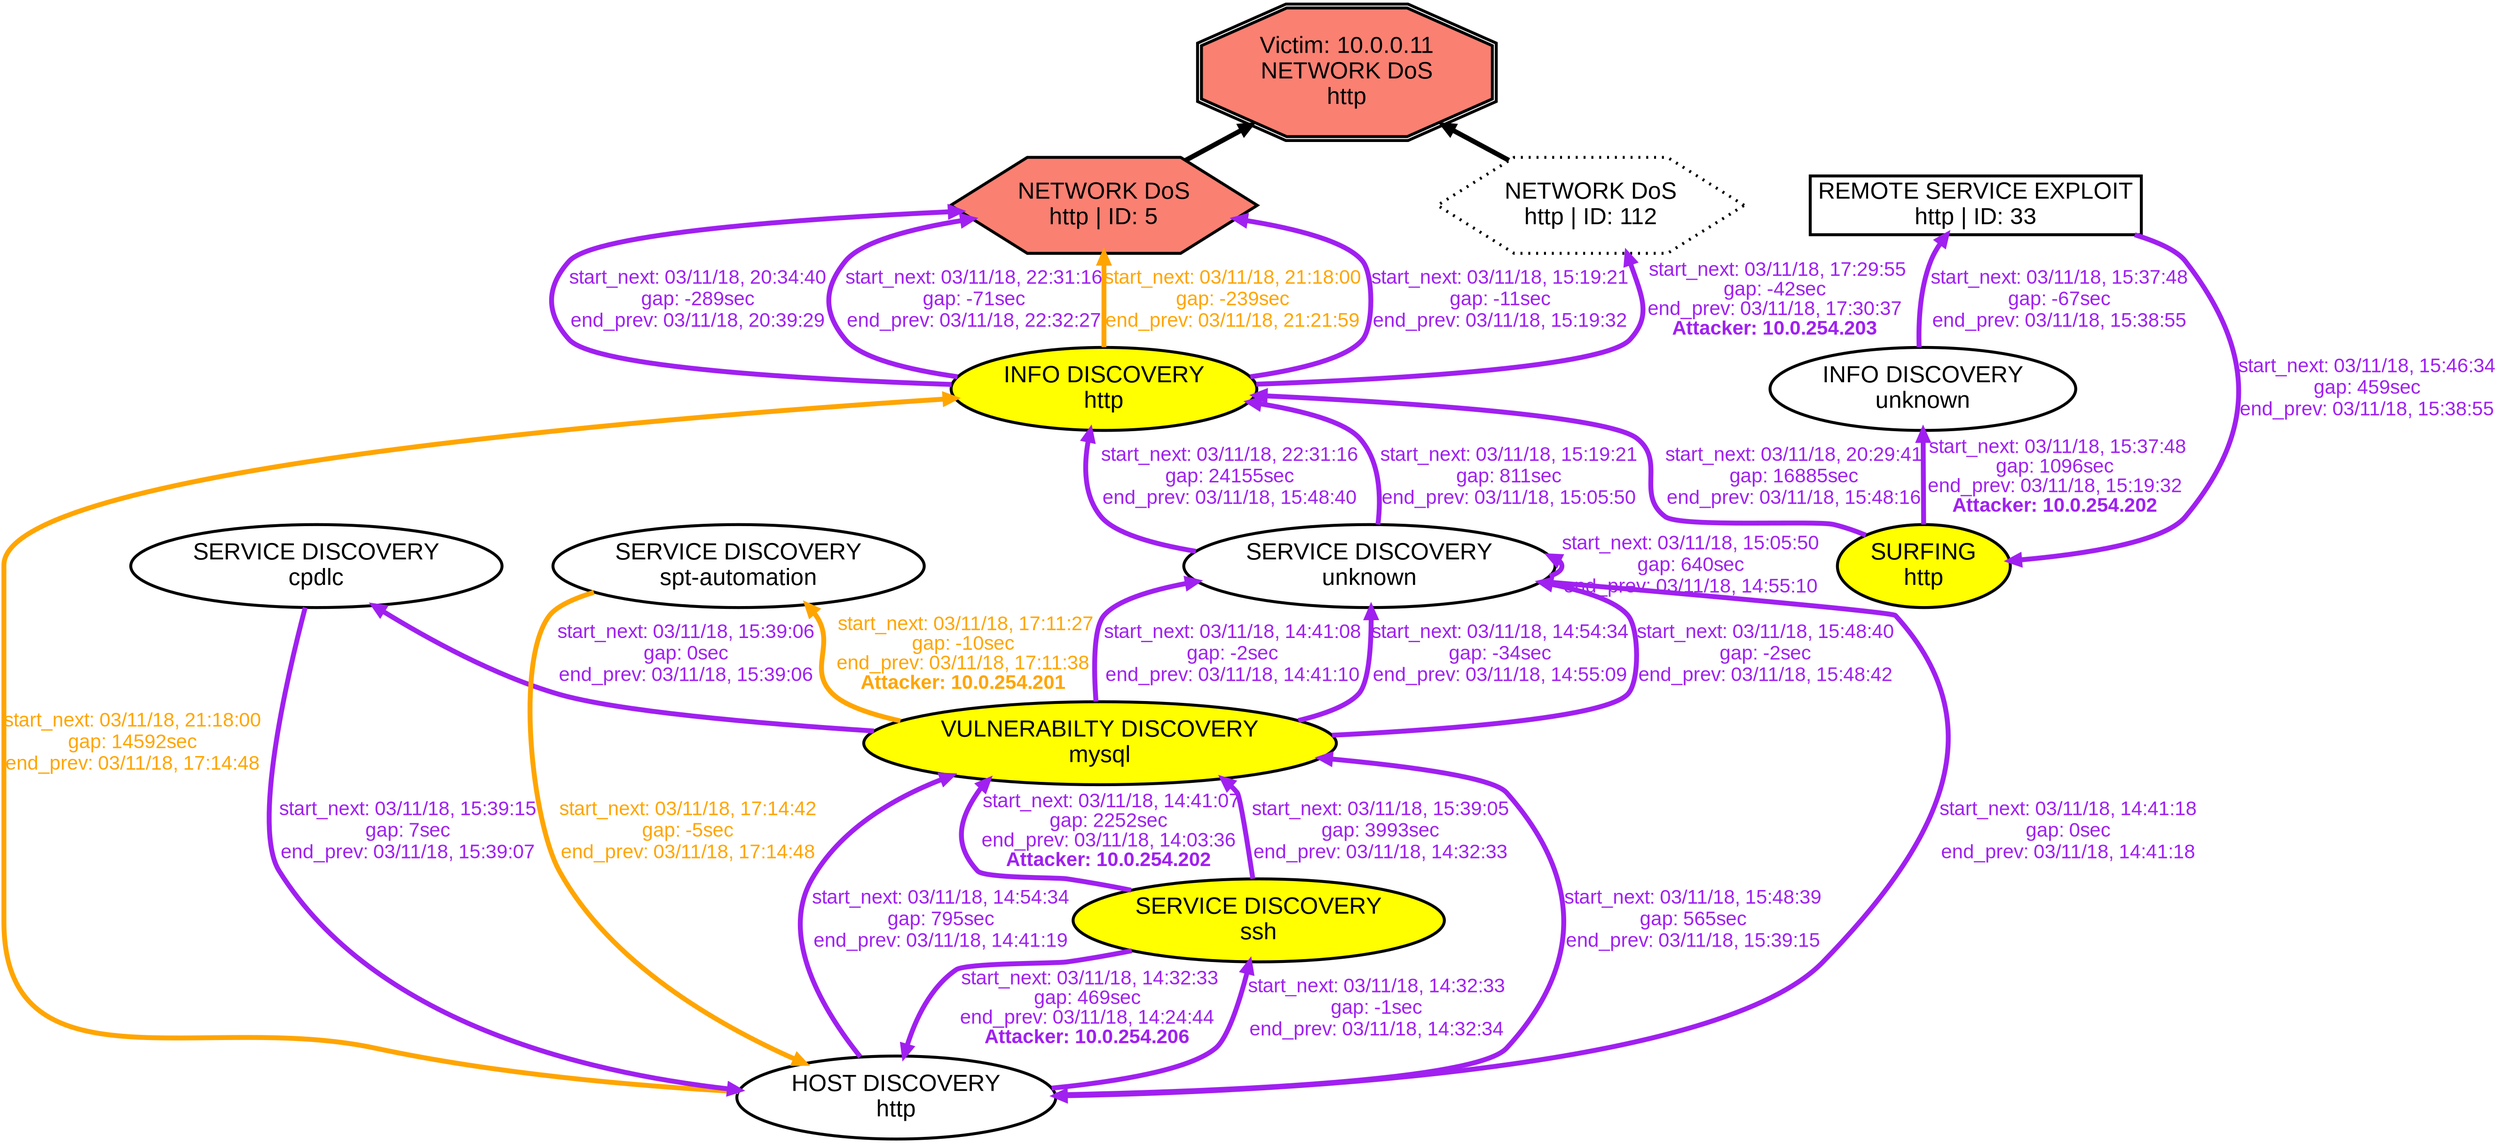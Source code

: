 digraph NETWORKDOShttp {
rankdir="BT"; 
 graph [ nodesep="0.1", ranksep="0.02"] 
 node [ fontname=Arial, fontsize=24,penwidth=3]; 
 edge [ fontname=Arial, fontsize=20,penwidth=5 ];
"Victim: 10.0.0.11
NETWORK DoS
http" [shape=doubleoctagon, style=filled, fillcolor=salmon];
{ rank = max; "Victim: 10.0.0.11
NETWORK DoS
http"}
"NETWORK DoS
http | ID: 112" -> "Victim: 10.0.0.11
NETWORK DoS
http"
"NETWORK DoS
http | ID: 112" [style="filled,dotted", fillcolor= salmon]
"NETWORK DoS
http | ID: 5" -> "Victim: 10.0.0.11
NETWORK DoS
http"
"NETWORK DoS
http | ID: 5" [style=filled, fillcolor= salmon]
{ rank=same; "NETWORK DoS
http | ID: 112" "NETWORK DoS
http | ID: 5"}
"VULNERABILTY DISCOVERY
mysql" [style=filled, fillcolor= yellow]
"VULNERABILTY DISCOVERY
mysql" -> "SERVICE DISCOVERY
spt-automation" [ color=orange] [label=<<font color="orange"> start_next: 03/11/18, 17:11:27<br/>gap: -10sec<br/>end_prev: 03/11/18, 17:11:38</font><br/><font color="orange"><b>Attacker: 10.0.254.201</b></font>>]
"SERVICE DISCOVERY
spt-automation" -> "HOST DISCOVERY
http" [ label="start_next: 03/11/18, 17:14:42
gap: -5sec
end_prev: 03/11/18, 17:14:48"][ fontcolor="orange" color=orange]
"HOST DISCOVERY
http" -> "INFO DISCOVERY
http" [ label="start_next: 03/11/18, 21:18:00
gap: 14592sec
end_prev: 03/11/18, 17:14:48"][ fontcolor="orange" color=orange]
"INFO DISCOVERY
http" -> "NETWORK DoS
http | ID: 5" [ label="start_next: 03/11/18, 21:18:00
gap: -239sec
end_prev: 03/11/18, 21:21:59"][ fontcolor="orange" color=orange]
"SERVICE DISCOVERY
ssh" [style=filled, fillcolor= yellow]
"SERVICE DISCOVERY
ssh" -> "VULNERABILTY DISCOVERY
mysql" [ color=purple] [label=<<font color="purple"> start_next: 03/11/18, 14:41:07<br/>gap: 2252sec<br/>end_prev: 03/11/18, 14:03:36</font><br/><font color="purple"><b>Attacker: 10.0.254.202</b></font>>]
"VULNERABILTY DISCOVERY
mysql" -> "SERVICE DISCOVERY
unknown" [ label="start_next: 03/11/18, 14:41:08
gap: -2sec
end_prev: 03/11/18, 14:41:10"][ fontcolor="purple" color=purple]
"SERVICE DISCOVERY
unknown" -> "HOST DISCOVERY
http" [ label="start_next: 03/11/18, 14:41:18
gap: 0sec
end_prev: 03/11/18, 14:41:18"][ fontcolor="purple" color=purple]
"HOST DISCOVERY
http" -> "VULNERABILTY DISCOVERY
mysql" [ label="start_next: 03/11/18, 14:54:34
gap: 795sec
end_prev: 03/11/18, 14:41:19"][ fontcolor="purple" color=purple]
"VULNERABILTY DISCOVERY
mysql" -> "SERVICE DISCOVERY
unknown" [ label="start_next: 03/11/18, 14:54:34
gap: -34sec
end_prev: 03/11/18, 14:55:09"][ fontcolor="purple" color=purple]
"SERVICE DISCOVERY
unknown" -> "SERVICE DISCOVERY
unknown" [ label="start_next: 03/11/18, 15:05:50
gap: 640sec
end_prev: 03/11/18, 14:55:10"][ fontcolor="purple" color=purple]
"SERVICE DISCOVERY
unknown" -> "INFO DISCOVERY
http" [ label="start_next: 03/11/18, 15:19:21
gap: 811sec
end_prev: 03/11/18, 15:05:50"][ fontcolor="purple" color=purple]
"INFO DISCOVERY
http" -> "NETWORK DoS
http | ID: 5" [ label="start_next: 03/11/18, 15:19:21
gap: -11sec
end_prev: 03/11/18, 15:19:32"][ fontcolor="purple" color=purple]
"SURFING
http" [style=filled, fillcolor= yellow]
"SURFING
http" -> "INFO DISCOVERY
unknown" [ color=purple] [label=<<font color="purple"> start_next: 03/11/18, 15:37:48<br/>gap: 1096sec<br/>end_prev: 03/11/18, 15:19:32</font><br/><font color="purple"><b>Attacker: 10.0.254.202</b></font>>]
"INFO DISCOVERY
unknown" -> "REMOTE SERVICE EXPLOIT
http | ID: 33" [ label="start_next: 03/11/18, 15:37:48
gap: -67sec
end_prev: 03/11/18, 15:38:55"][ fontcolor="purple" color=purple]
"REMOTE SERVICE EXPLOIT
http | ID: 33" -> "SURFING
http" [ label="start_next: 03/11/18, 15:46:34
gap: 459sec
end_prev: 03/11/18, 15:38:55"][ fontcolor="purple" color=purple]
"SURFING
http" -> "INFO DISCOVERY
http" [ label="start_next: 03/11/18, 20:29:41
gap: 16885sec
end_prev: 03/11/18, 15:48:16"][ fontcolor="purple" color=purple]
"INFO DISCOVERY
http" -> "NETWORK DoS
http | ID: 5" [ label="start_next: 03/11/18, 20:34:40
gap: -289sec
end_prev: 03/11/18, 20:39:29"][ fontcolor="purple" color=purple]
"SERVICE DISCOVERY
ssh" [style=filled, fillcolor= yellow]
"SERVICE DISCOVERY
ssh" -> "HOST DISCOVERY
http" [ color=purple] [label=<<font color="purple"> start_next: 03/11/18, 14:32:33<br/>gap: 469sec<br/>end_prev: 03/11/18, 14:24:44</font><br/><font color="purple"><b>Attacker: 10.0.254.206</b></font>>]
"HOST DISCOVERY
http" -> "SERVICE DISCOVERY
ssh" [ label="start_next: 03/11/18, 14:32:33
gap: -1sec
end_prev: 03/11/18, 14:32:34"][ fontcolor="purple" color=purple]
"SERVICE DISCOVERY
ssh" -> "VULNERABILTY DISCOVERY
mysql" [ label="start_next: 03/11/18, 15:39:05
gap: 3993sec
end_prev: 03/11/18, 14:32:33"][ fontcolor="purple" color=purple]
"VULNERABILTY DISCOVERY
mysql" -> "SERVICE DISCOVERY
cpdlc" [ label="start_next: 03/11/18, 15:39:06
gap: 0sec
end_prev: 03/11/18, 15:39:06"][ fontcolor="purple" color=purple]
"SERVICE DISCOVERY
cpdlc" -> "HOST DISCOVERY
http" [ label="start_next: 03/11/18, 15:39:15
gap: 7sec
end_prev: 03/11/18, 15:39:07"][ fontcolor="purple" color=purple]
"HOST DISCOVERY
http" -> "VULNERABILTY DISCOVERY
mysql" [ label="start_next: 03/11/18, 15:48:39
gap: 565sec
end_prev: 03/11/18, 15:39:15"][ fontcolor="purple" color=purple]
"VULNERABILTY DISCOVERY
mysql" -> "SERVICE DISCOVERY
unknown" [ label="start_next: 03/11/18, 15:48:40
gap: -2sec
end_prev: 03/11/18, 15:48:42"][ fontcolor="purple" color=purple]
"SERVICE DISCOVERY
unknown" -> "INFO DISCOVERY
http" [ label="start_next: 03/11/18, 22:31:16
gap: 24155sec
end_prev: 03/11/18, 15:48:40"][ fontcolor="purple" color=purple]
"INFO DISCOVERY
http" -> "NETWORK DoS
http | ID: 5" [ label="start_next: 03/11/18, 22:31:16
gap: -71sec
end_prev: 03/11/18, 22:32:27"][ fontcolor="purple" color=purple]
"INFO DISCOVERY
http" [style=filled, fillcolor= yellow]
"INFO DISCOVERY
http" -> "NETWORK DoS
http | ID: 112" [ color=purple] [label=<<font color="purple"> start_next: 03/11/18, 17:29:55<br/>gap: -42sec<br/>end_prev: 03/11/18, 17:30:37</font><br/><font color="purple"><b>Attacker: 10.0.254.203</b></font>>]
"VULNERABILTY DISCOVERY
mysql" [shape=oval]
"VULNERABILTY DISCOVERY
mysql" [tooltip="ET SCAN Suspicious inbound to mySQL port 3306
ET SCAN Suspicious inbound to MSSQL port 1433
ET SCAN Suspicious inbound to PostgreSQL port 5432
ET SCAN Suspicious inbound to Oracle SQL port 1521
ET SCAN Suspicious inbound to mSQL port 4333"]
"SERVICE DISCOVERY
spt-automation" [shape=oval]
"SERVICE DISCOVERY
spt-automation" [tooltip="ET SCAN Potential VNC Scan 5800-5820
ET SCAN Potential SSH Scan
ET SCAN Potential VNC Scan 5900-5920"]
"HOST DISCOVERY
http" [shape=oval]
"HOST DISCOVERY
http" [tooltip="ET SCAN Nmap Scripting Engine User-Agent Detected (Nmap Scripting Engine)
ET SCAN Possible Nmap User-Agent Observed"]
"INFO DISCOVERY
http" [shape=oval]
"INFO DISCOVERY
http" [tooltip="GPL WEB_SERVER viewcode access
GPL WEB_SERVER .htaccess access
GPL WEB_SERVER writeto.cnf access
GPL WEB_SERVER iisadmin access
ET WEB_SERVER PHP Easteregg Information-Disclosure (funny-logo)
ET POLICY Http Client Body contains passwd= in cleartext
ET WEB_SPECIFIC_APPS Request to Wordpress W3TC Plug-in dbcache Directory
GPL WEB_SERVER services.cnf access
ET WEB_SERVER PHP Easteregg Information-Disclosure (zend-logo)
GPL EXPLOIT unicode directory traversal attempt
ET WEB_SERVER PHP Easteregg Information-Disclosure (php-logo)
GPL WEB_SERVER service.cnf access
GPL EXPLOIT iisadmpwd attempt
ET WEB_SERVER PHP SESSION SuperGlobal in URI
GPL WEB_SERVER /~root access
GPL WEB_SERVER authors.pwd access
ET WEB_SERVER PHP ENV SuperGlobal in URI
GPL EXPLOIT .cnf access
GPL WEB_SERVER .htpasswd access
ET POLICY Proxy TRACE Request - inbound
GPL WEB_SERVER global.asa access
ET WEB_SERVER PHP SERVER SuperGlobal in URI
GPL EXPLOIT fpcount access
GPL WEB_SERVER globals.pl access
GPL WEB_SERVER 403 Forbidden
GPL WEB_SERVER service.pwd
GPL EXPLOIT ISAPI .idq attempt
ET WEB_SERVER PHP Easteregg Information-Disclosure (phpinfo)
GPL WEB_SERVER printenv access
GPL WEB_SERVER author.exe access
GPL EXPLOIT iissamples access
GPL EXPLOIT .htr access
ET WEB_SERVER PHP REQUEST SuperGlobal in URI"]
"NETWORK DoS
http | ID: 5" [shape=hexagon]
"NETWORK DoS
http | ID: 5" [tooltip="ET WEB_SERVER Possible Cherokee Web Server GET AUX Request Denial Of Service Attempt"]
"SERVICE DISCOVERY
ssh" [shape=oval]
"SERVICE DISCOVERY
ssh" [tooltip="ET SCAN Potential SSH Scan"]
"SERVICE DISCOVERY
unknown" [shape=oval]
"SERVICE DISCOVERY
unknown" [tooltip="ET SCAN Potential VNC Scan 5800-5820
GPL ICMP_INFO PING *NIX
ET SCAN Potential SSH Scan
ET SCAN Potential VNC Scan 5900-5920"]
"SURFING
http" [shape=oval]
"SURFING
http" [tooltip="ET WEB_SERVER WEB-PHP phpinfo access"]
"INFO DISCOVERY
unknown" [shape=oval]
"INFO DISCOVERY
unknown" [tooltip="GPL WEB_SERVER 403 Forbidden
ET WEB_SERVER Possible Attempt to Get SQL Server Version in URI using SELECT VERSION"]
"REMOTE SERVICE EXPLOIT
http | ID: 33" [shape=box]
"REMOTE SERVICE EXPLOIT
http | ID: 33" [tooltip="ET WEB_SERVER Script tag in URI Possible Cross Site Scripting Attempt"]
"SERVICE DISCOVERY
cpdlc" [shape=oval]
"SERVICE DISCOVERY
cpdlc" [tooltip="ET SCAN Potential VNC Scan 5900-5920
ET SCAN Potential VNC Scan 5800-5820"]
"NETWORK DoS
http | ID: 112" [style="dotted", shape=hexagon]
"NETWORK DoS
http | ID: 112" [tooltip="ET WEB_SERVER Possible Cherokee Web Server GET AUX Request Denial Of Service Attempt"]
}
